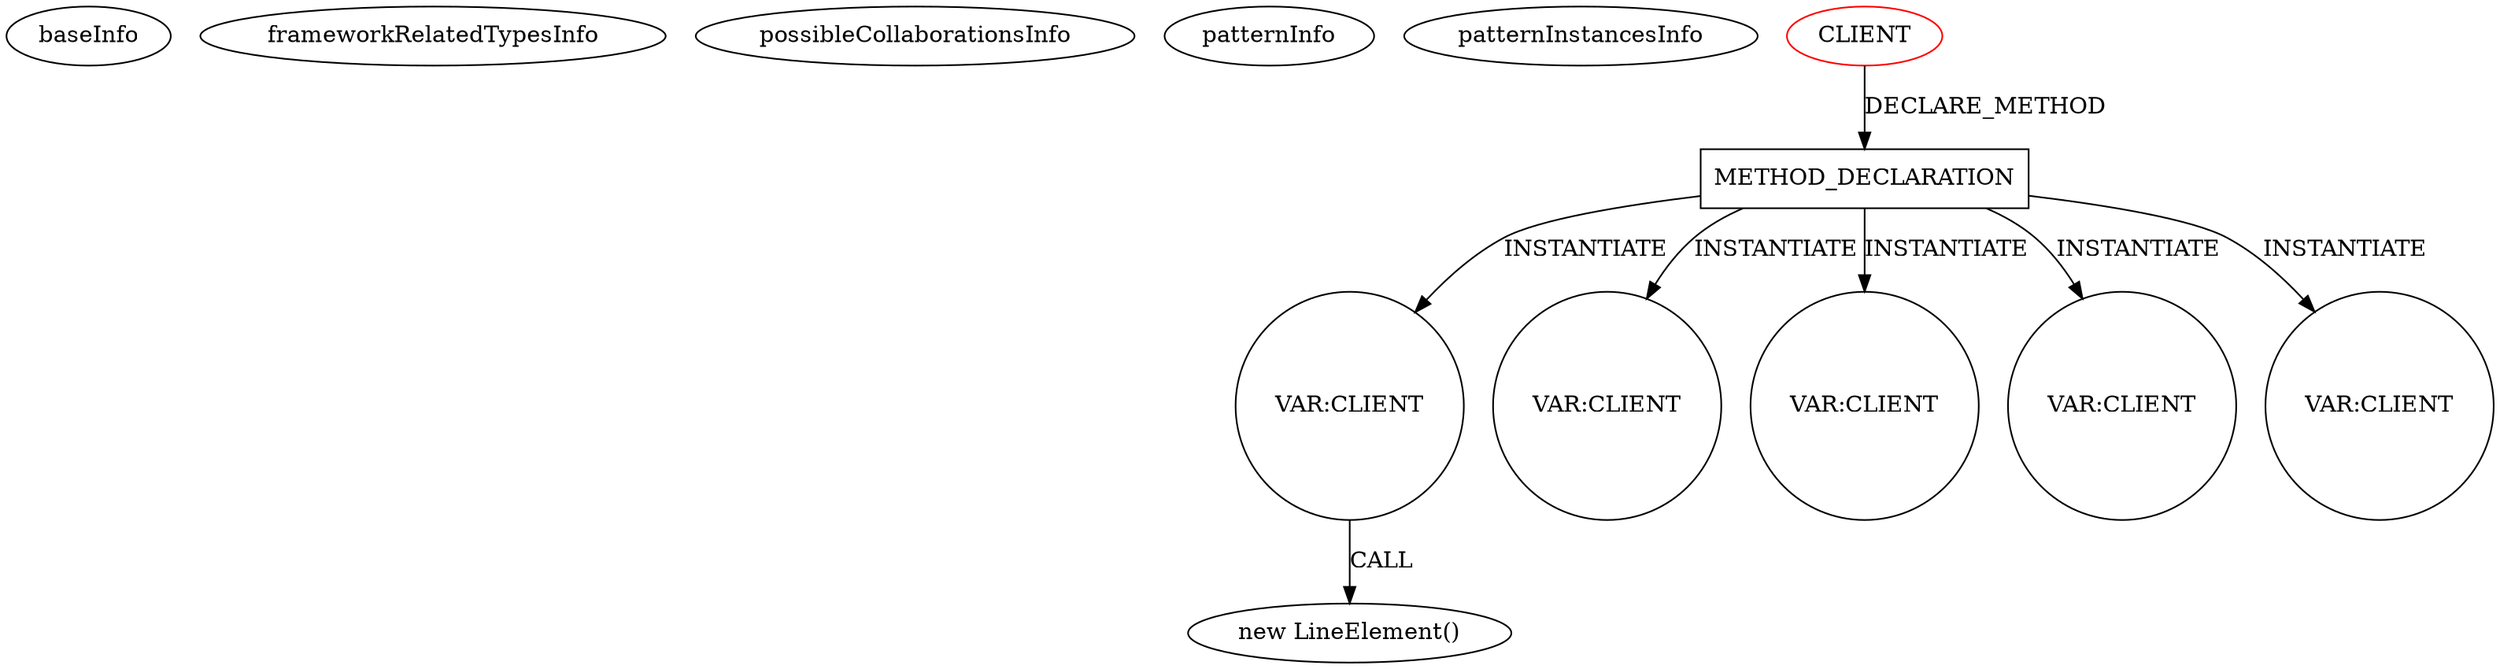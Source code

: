 digraph {
baseInfo[graphId=2924,category="pattern",isAnonymous=false,possibleRelation=false]
frameworkRelatedTypesInfo[]
possibleCollaborationsInfo[]
patternInfo[frequency=2.0,patternRootClient=0]
patternInstancesInfo[0="Maxxa-MT-common~/Maxxa-MT-common/MT-common-master/src/cz/commons/example/graphics/node/DefaultNodeExample.java~DefaultNodeExample~922",1="Maxxa-MT-common~/Maxxa-MT-common/MT-common-master/src/cz/commons/example/graphics/branchNode/BranchElementExample.java~BranchElementExample~916"]
21[label="new LineElement()",vertexType="CONSTRUCTOR_CALL",isFrameworkType=false]
22[label="VAR:CLIENT",vertexType="VARIABLE_EXPRESION",isFrameworkType=false,shape=circle]
4[label="METHOD_DECLARATION",vertexType="CLIENT_METHOD_DECLARATION",isFrameworkType=false,shape=box]
0[label="CLIENT",vertexType="ROOT_CLIENT_CLASS_DECLARATION",isFrameworkType=false,color=red]
12[label="VAR:CLIENT",vertexType="VARIABLE_EXPRESION",isFrameworkType=false,shape=circle]
155[label="VAR:CLIENT",vertexType="VARIABLE_EXPRESION",isFrameworkType=false,shape=circle]
184[label="VAR:CLIENT",vertexType="VARIABLE_EXPRESION",isFrameworkType=false,shape=circle]
39[label="VAR:CLIENT",vertexType="VARIABLE_EXPRESION",isFrameworkType=false,shape=circle]
22->21[label="CALL"]
4->155[label="INSTANTIATE"]
4->22[label="INSTANTIATE"]
4->184[label="INSTANTIATE"]
4->12[label="INSTANTIATE"]
0->4[label="DECLARE_METHOD"]
4->39[label="INSTANTIATE"]
}
